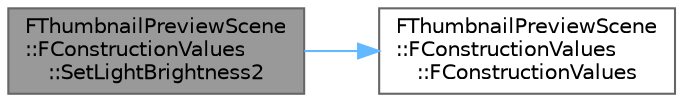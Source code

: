 digraph "FThumbnailPreviewScene::FConstructionValues::SetLightBrightness2"
{
 // INTERACTIVE_SVG=YES
 // LATEX_PDF_SIZE
  bgcolor="transparent";
  edge [fontname=Helvetica,fontsize=10,labelfontname=Helvetica,labelfontsize=10];
  node [fontname=Helvetica,fontsize=10,shape=box,height=0.2,width=0.4];
  rankdir="LR";
  Node1 [id="Node000001",label="FThumbnailPreviewScene\l::FConstructionValues\l::SetLightBrightness2",height=0.2,width=0.4,color="gray40", fillcolor="grey60", style="filled", fontcolor="black",tooltip=" "];
  Node1 -> Node2 [id="edge1_Node000001_Node000002",color="steelblue1",style="solid",tooltip=" "];
  Node2 [id="Node000002",label="FThumbnailPreviewScene\l::FConstructionValues\l::FConstructionValues",height=0.2,width=0.4,color="grey40", fillcolor="white", style="filled",URL="$d1/d73/structFThumbnailPreviewScene_1_1FConstructionValues.html#a3e0e0a9b53a79844f05517856a074d33",tooltip=" "];
}

